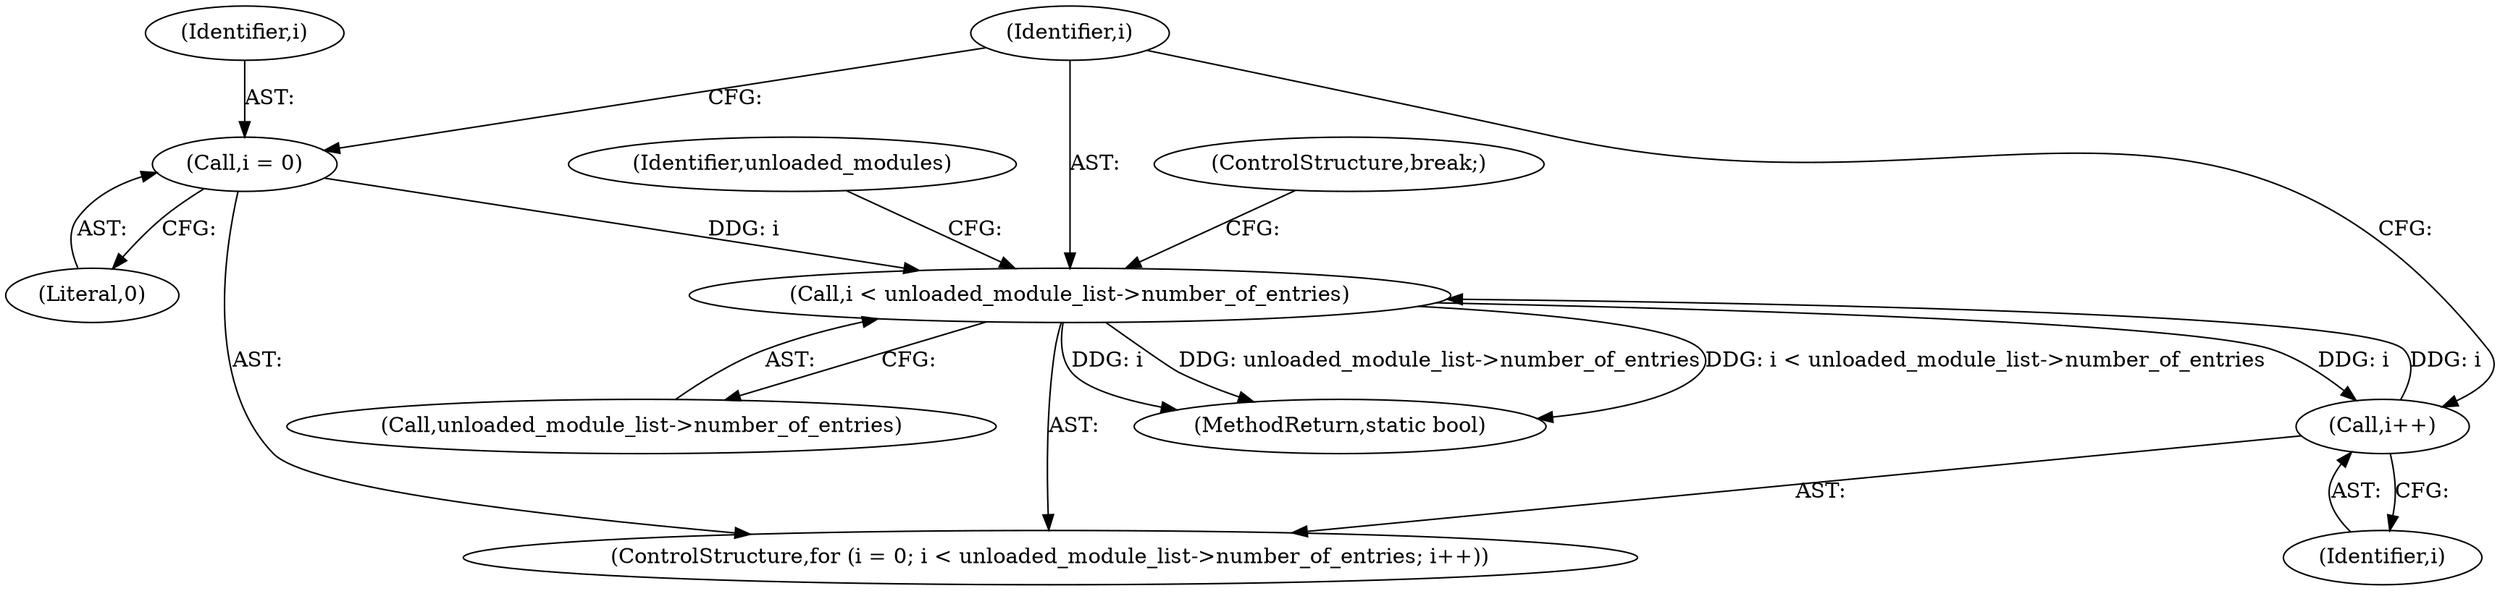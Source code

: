 digraph "0_radare2_40b021ba29c8f90ccf7c879fde2580bc73a17e8e_0@pointer" {
"1000831" [label="(Call,i < unloaded_module_list->number_of_entries)"];
"1000828" [label="(Call,i = 0)"];
"1000836" [label="(Call,i++)"];
"1000831" [label="(Call,i < unloaded_module_list->number_of_entries)"];
"1000828" [label="(Call,i = 0)"];
"1000830" [label="(Literal,0)"];
"1000829" [label="(Identifier,i)"];
"1000833" [label="(Call,unloaded_module_list->number_of_entries)"];
"1000860" [label="(ControlStructure,break;)"];
"1000837" [label="(Identifier,i)"];
"1000827" [label="(ControlStructure,for (i = 0; i < unloaded_module_list->number_of_entries; i++))"];
"1000831" [label="(Call,i < unloaded_module_list->number_of_entries)"];
"1000832" [label="(Identifier,i)"];
"1000836" [label="(Call,i++)"];
"1001137" [label="(MethodReturn,static bool)"];
"1000840" [label="(Identifier,unloaded_modules)"];
"1000831" -> "1000827"  [label="AST: "];
"1000831" -> "1000833"  [label="CFG: "];
"1000832" -> "1000831"  [label="AST: "];
"1000833" -> "1000831"  [label="AST: "];
"1000840" -> "1000831"  [label="CFG: "];
"1000860" -> "1000831"  [label="CFG: "];
"1000831" -> "1001137"  [label="DDG: i"];
"1000831" -> "1001137"  [label="DDG: unloaded_module_list->number_of_entries"];
"1000831" -> "1001137"  [label="DDG: i < unloaded_module_list->number_of_entries"];
"1000828" -> "1000831"  [label="DDG: i"];
"1000836" -> "1000831"  [label="DDG: i"];
"1000831" -> "1000836"  [label="DDG: i"];
"1000828" -> "1000827"  [label="AST: "];
"1000828" -> "1000830"  [label="CFG: "];
"1000829" -> "1000828"  [label="AST: "];
"1000830" -> "1000828"  [label="AST: "];
"1000832" -> "1000828"  [label="CFG: "];
"1000836" -> "1000827"  [label="AST: "];
"1000836" -> "1000837"  [label="CFG: "];
"1000837" -> "1000836"  [label="AST: "];
"1000832" -> "1000836"  [label="CFG: "];
}
